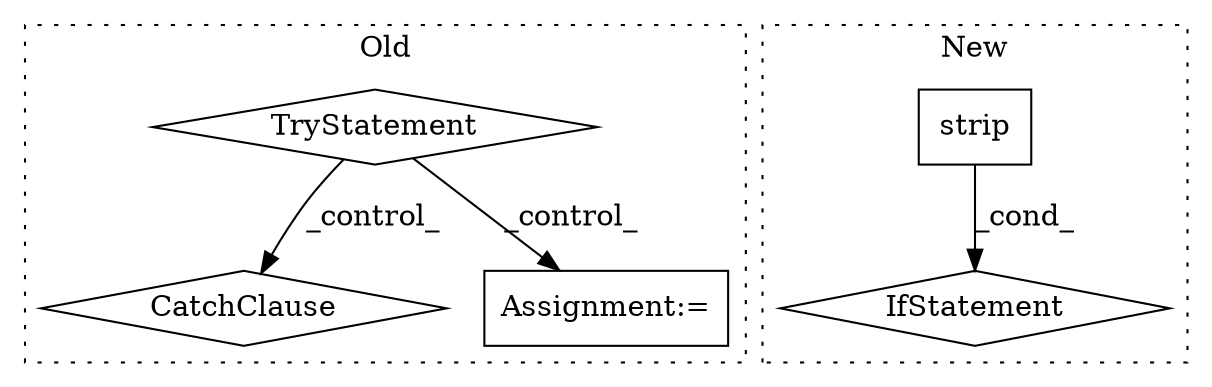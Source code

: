 digraph G {
subgraph cluster0 {
1 [label="CatchClause" a="12" s="2336,2394" l="13,2" shape="diamond"];
3 [label="TryStatement" a="54" s="2285" l="4" shape="diamond"];
5 [label="Assignment:=" a="7" s="2307" l="1" shape="box"];
label = "Old";
style="dotted";
}
subgraph cluster1 {
2 [label="strip" a="32" s="2622" l="7" shape="box"];
4 [label="IfStatement" a="25" s="2639,2659" l="4,2" shape="diamond"];
label = "New";
style="dotted";
}
2 -> 4 [label="_cond_"];
3 -> 1 [label="_control_"];
3 -> 5 [label="_control_"];
}